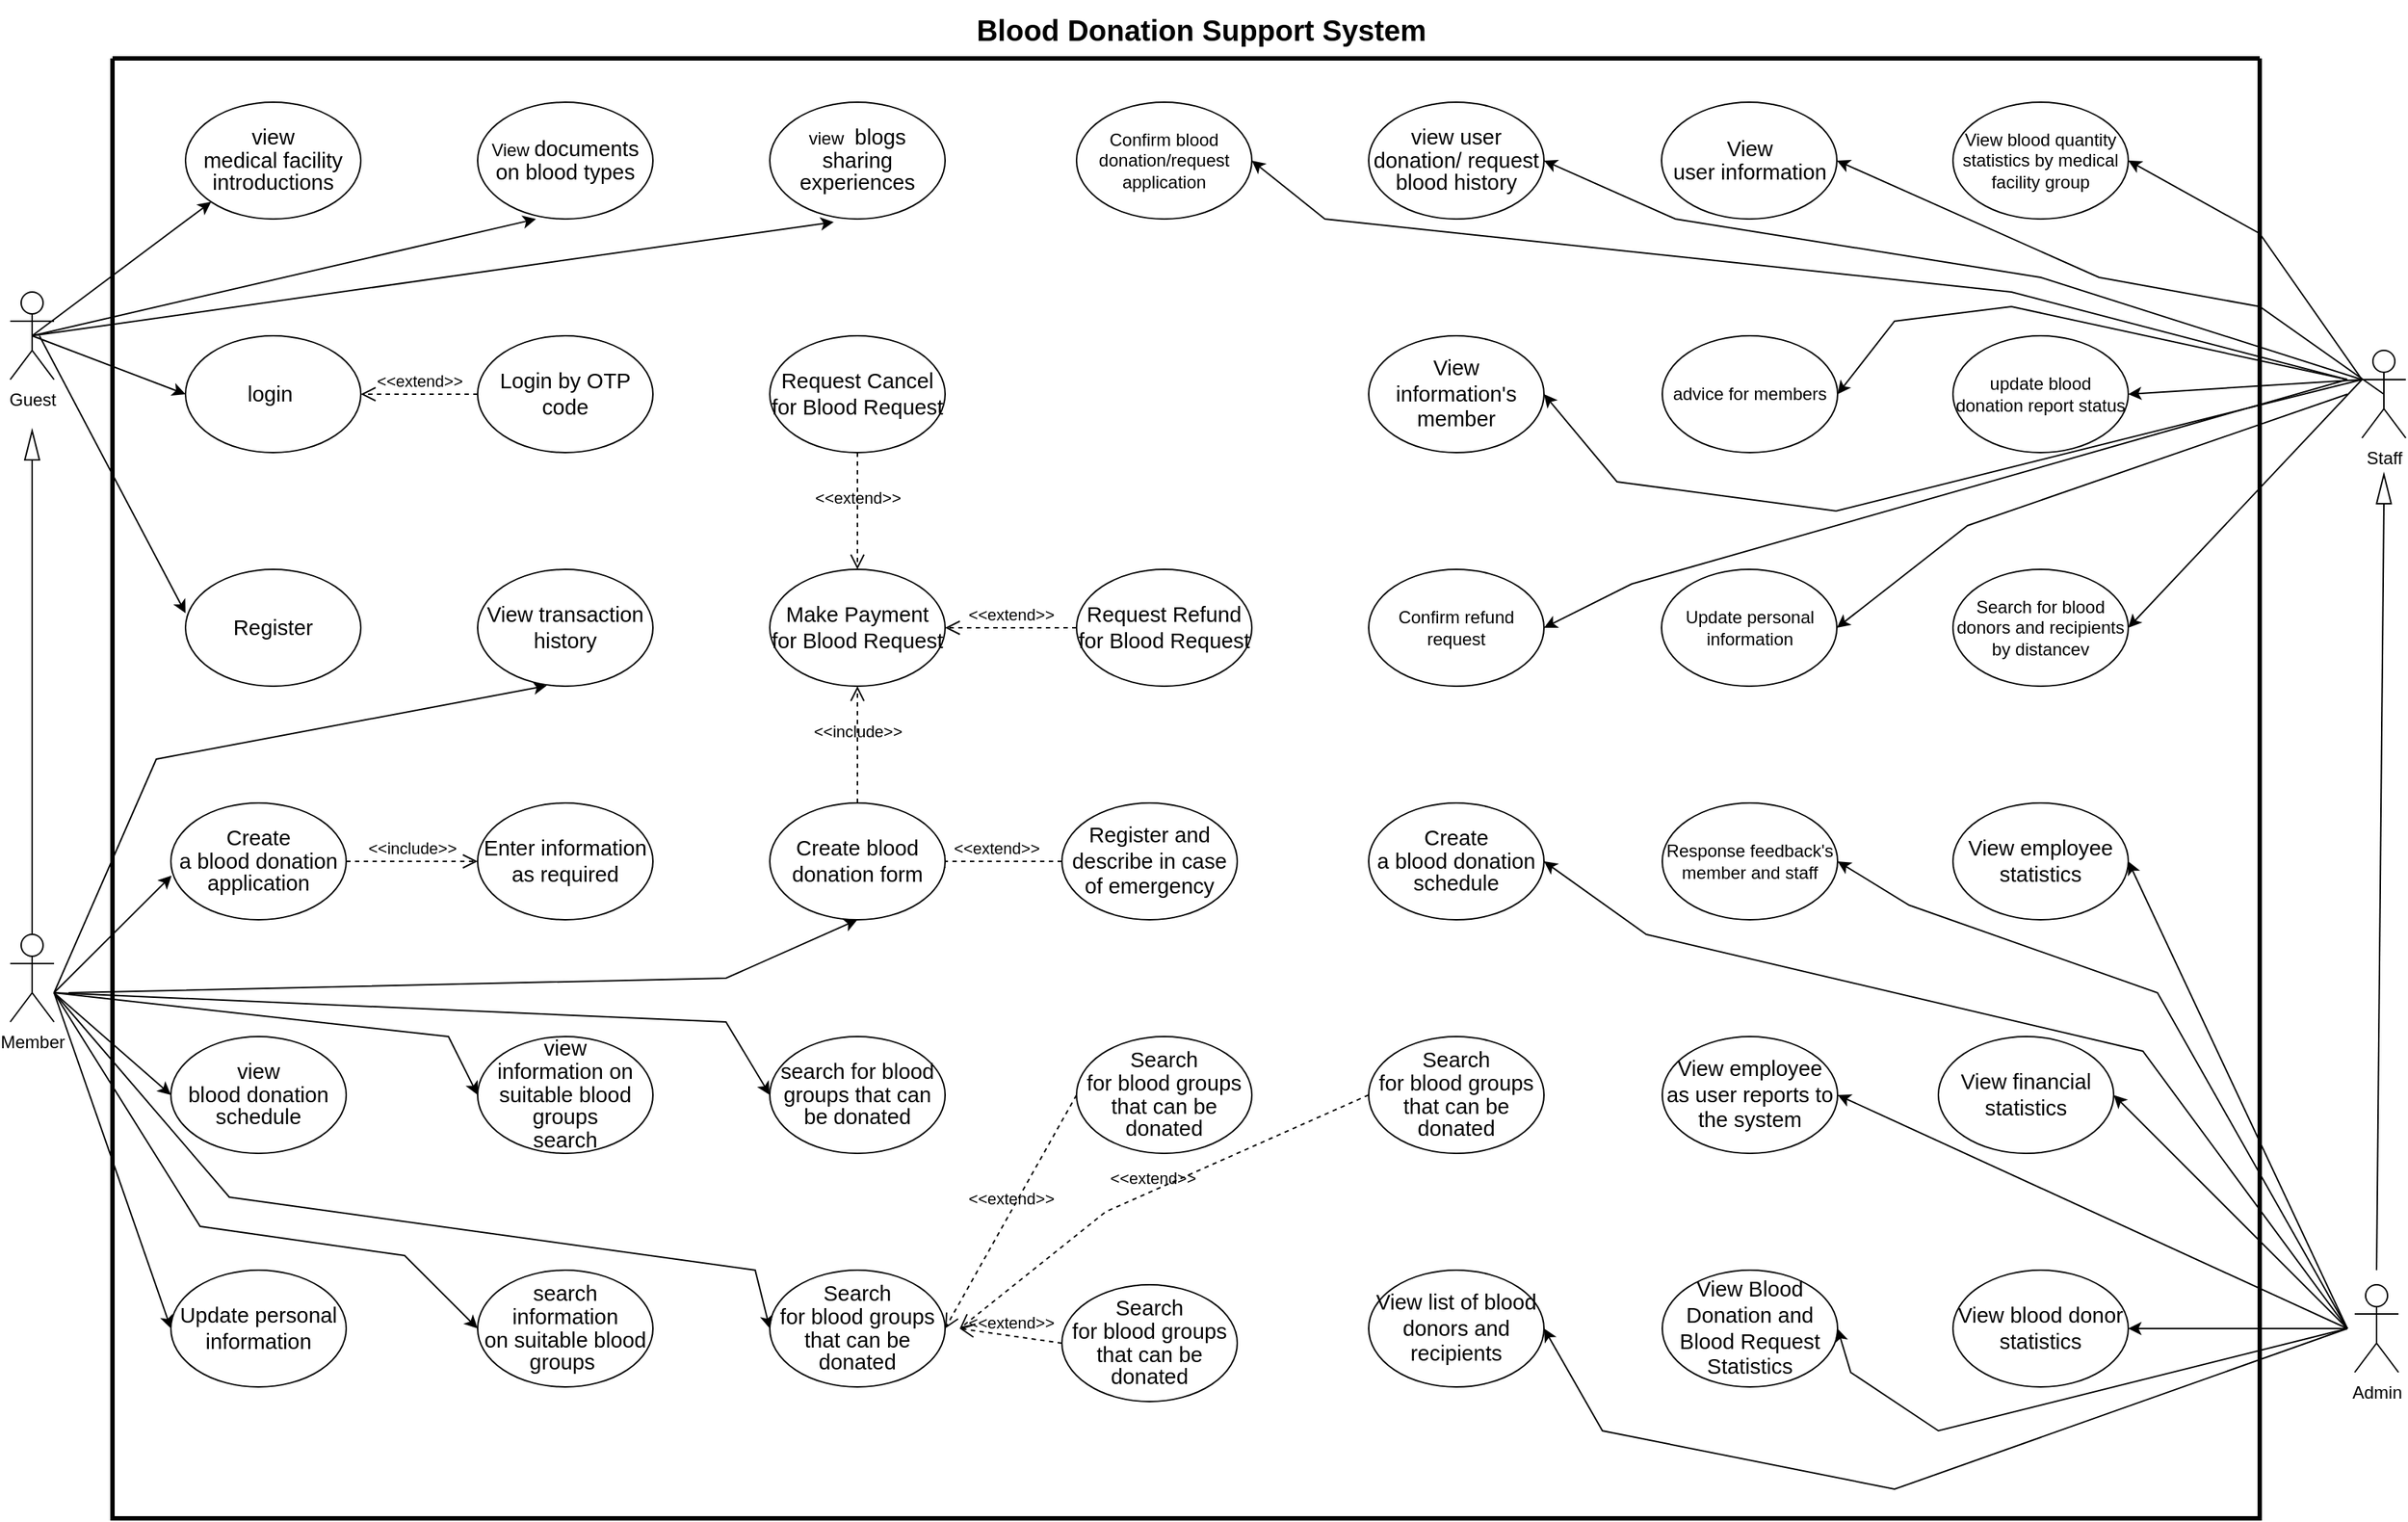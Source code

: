 <mxfile version="27.0.5">
  <diagram name="Trang-1" id="CBktw8LjjPqlXenU8z73">
    <mxGraphModel dx="1747" dy="2200" grid="1" gridSize="10" guides="1" tooltips="1" connect="1" arrows="1" fold="1" page="1" pageScale="1" pageWidth="827" pageHeight="1169" math="0" shadow="0">
      <root>
        <mxCell id="0" />
        <mxCell id="1" parent="0" />
        <mxCell id="j7tLyzOSQEP2s9YdGMt_-1" value="Guest" style="shape=umlActor;verticalLabelPosition=bottom;verticalAlign=top;html=1;outlineConnect=0;" parent="1" vertex="1">
          <mxGeometry x="110" y="90" width="30" height="60" as="geometry" />
        </mxCell>
        <mxCell id="j7tLyzOSQEP2s9YdGMt_-2" value="" style="swimlane;startSize=0;fontSize=20;strokeColor=default;strokeWidth=3;" parent="1" vertex="1">
          <mxGeometry x="180" y="-70" width="1470" height="1000" as="geometry" />
        </mxCell>
        <mxCell id="j7tLyzOSQEP2s9YdGMt_-3" value="&lt;span style=&quot;font-size:11.0pt;line-height:107%;&lt;br/&gt;font-family:&amp;quot;Calibri&amp;quot;,sans-serif;mso-ascii-theme-font:minor-latin;mso-fareast-font-family:&lt;br/&gt;Calibri;mso-fareast-theme-font:minor-latin;mso-hansi-theme-font:minor-latin;&lt;br/&gt;mso-bidi-font-family:&amp;quot;Times New Roman&amp;quot;;mso-bidi-theme-font:minor-bidi;&lt;br/&gt;mso-ansi-language:EN-US;mso-fareast-language:EN-US;mso-bidi-language:AR-SA&quot;&gt;view&lt;br/&gt;medical facility introductions&lt;/span&gt;" style="ellipse;whiteSpace=wrap;html=1;" parent="j7tLyzOSQEP2s9YdGMt_-2" vertex="1">
          <mxGeometry x="50" y="30" width="120" height="80" as="geometry" />
        </mxCell>
        <mxCell id="j7tLyzOSQEP2s9YdGMt_-4" value="View&amp;nbsp;&lt;span style=&quot;font-size:11.0pt;line-height:107%;&lt;br/&gt;font-family:&amp;quot;Calibri&amp;quot;,sans-serif;mso-ascii-theme-font:minor-latin;mso-fareast-font-family:&lt;br/&gt;Calibri;mso-fareast-theme-font:minor-latin;mso-hansi-theme-font:minor-latin;&lt;br/&gt;mso-bidi-font-family:&amp;quot;Times New Roman&amp;quot;;mso-bidi-theme-font:minor-bidi;&lt;br/&gt;mso-ansi-language:EN-US;mso-fareast-language:EN-US;mso-bidi-language:AR-SA&quot;&gt;documents&lt;br/&gt;on blood types&lt;/span&gt;" style="ellipse;whiteSpace=wrap;html=1;" parent="j7tLyzOSQEP2s9YdGMt_-2" vertex="1">
          <mxGeometry x="250" y="30" width="120" height="80" as="geometry" />
        </mxCell>
        <mxCell id="j7tLyzOSQEP2s9YdGMt_-5" value="view&amp;nbsp;&lt;span style=&quot;font-size:11.0pt;line-height:107%;&lt;br/&gt;font-family:&amp;quot;Calibri&amp;quot;,sans-serif;mso-ascii-theme-font:minor-latin;mso-fareast-font-family:&lt;br/&gt;Calibri;mso-fareast-theme-font:minor-latin;mso-hansi-theme-font:minor-latin;&lt;br/&gt;mso-bidi-font-family:&amp;quot;Times New Roman&amp;quot;;mso-bidi-theme-font:minor-bidi;&lt;br/&gt;mso-ansi-language:EN-US;mso-fareast-language:EN-US;mso-bidi-language:AR-SA&quot;&gt;&amp;nbsp;blogs sharing experiences&lt;/span&gt;" style="ellipse;whiteSpace=wrap;html=1;" parent="j7tLyzOSQEP2s9YdGMt_-2" vertex="1">
          <mxGeometry x="450" y="30" width="120" height="80" as="geometry" />
        </mxCell>
        <mxCell id="j7tLyzOSQEP2s9YdGMt_-7" value="&lt;span style=&quot;font-size:11.0pt;line-height:107%;&lt;br/&gt;font-family:&amp;quot;Calibri&amp;quot;,sans-serif;mso-ascii-theme-font:minor-latin;mso-fareast-font-family:&lt;br/&gt;Calibri;mso-fareast-theme-font:minor-latin;mso-hansi-theme-font:minor-latin;&lt;br/&gt;mso-bidi-font-family:&amp;quot;Times New Roman&amp;quot;;mso-bidi-theme-font:minor-bidi;&lt;br/&gt;mso-ansi-language:EN-US;mso-fareast-language:EN-US;mso-bidi-language:AR-SA&quot;&gt;login&amp;nbsp;&lt;/span&gt;" style="ellipse;whiteSpace=wrap;html=1;" parent="j7tLyzOSQEP2s9YdGMt_-2" vertex="1">
          <mxGeometry x="50" y="190" width="120" height="80" as="geometry" />
        </mxCell>
        <mxCell id="j7tLyzOSQEP2s9YdGMt_-9" value="&lt;span style=&quot;font-size:11.0pt;line-height:107%;&lt;br/&gt;font-family:&amp;quot;Calibri&amp;quot;,sans-serif;mso-ascii-theme-font:minor-latin;mso-fareast-font-family:&lt;br/&gt;Calibri;mso-fareast-theme-font:minor-latin;mso-hansi-theme-font:minor-latin;&lt;br/&gt;mso-bidi-font-family:&amp;quot;Times New Roman&amp;quot;;mso-bidi-theme-font:minor-bidi;&lt;br/&gt;mso-ansi-language:EN-US;mso-fareast-language:EN-US;mso-bidi-language:AR-SA&quot;&gt;Register&lt;/span&gt;" style="ellipse;whiteSpace=wrap;html=1;" parent="j7tLyzOSQEP2s9YdGMt_-2" vertex="1">
          <mxGeometry x="50" y="350" width="120" height="80" as="geometry" />
        </mxCell>
        <mxCell id="j7tLyzOSQEP2s9YdGMt_-12" value="&lt;span style=&quot;font-size: 14.667px;&quot;&gt;Login by OTP code&lt;/span&gt;" style="ellipse;whiteSpace=wrap;html=1;" parent="j7tLyzOSQEP2s9YdGMt_-2" vertex="1">
          <mxGeometry x="250" y="190" width="120" height="80" as="geometry" />
        </mxCell>
        <mxCell id="j7tLyzOSQEP2s9YdGMt_-16" value="&amp;lt;&amp;lt;extend&amp;gt;&amp;gt;" style="endArrow=open;startArrow=none;endFill=0;startFill=0;endSize=8;html=1;verticalAlign=bottom;dashed=1;labelBackgroundColor=none;rounded=0;entryX=1;entryY=0.5;entryDx=0;entryDy=0;exitX=0;exitY=0.5;exitDx=0;exitDy=0;" parent="j7tLyzOSQEP2s9YdGMt_-2" source="j7tLyzOSQEP2s9YdGMt_-12" target="j7tLyzOSQEP2s9YdGMt_-7" edge="1">
          <mxGeometry width="160" relative="1" as="geometry">
            <mxPoint x="170" y="240" as="sourcePoint" />
            <mxPoint x="290" y="240" as="targetPoint" />
          </mxGeometry>
        </mxCell>
        <mxCell id="j7tLyzOSQEP2s9YdGMt_-30" value="&lt;span style=&quot;font-size:11.0pt;line-height:107%;&lt;br/&gt;font-family:&amp;quot;Calibri&amp;quot;,sans-serif;mso-ascii-theme-font:minor-latin;mso-fareast-font-family:&lt;br/&gt;Calibri;mso-fareast-theme-font:minor-latin;mso-hansi-theme-font:minor-latin;&lt;br/&gt;mso-bidi-font-family:&amp;quot;Times New Roman&amp;quot;;mso-bidi-theme-font:minor-bidi;&lt;br/&gt;mso-ansi-language:EN-US;mso-fareast-language:EN-US;mso-bidi-language:AR-SA&quot;&gt;Create&lt;br/&gt;a blood donation application&lt;/span&gt;" style="ellipse;whiteSpace=wrap;html=1;" parent="j7tLyzOSQEP2s9YdGMt_-2" vertex="1">
          <mxGeometry x="40" y="510" width="120" height="80" as="geometry" />
        </mxCell>
        <mxCell id="j7tLyzOSQEP2s9YdGMt_-31" value="&lt;div&gt;&lt;span style=&quot;font-size:11.0pt;line-height:107%;&lt;br/&gt;font-family:&amp;quot;Calibri&amp;quot;,sans-serif;mso-ascii-theme-font:minor-latin;mso-fareast-font-family:&lt;br/&gt;Calibri;mso-fareast-theme-font:minor-latin;mso-hansi-theme-font:minor-latin;&lt;br/&gt;mso-bidi-font-family:&amp;quot;Times New Roman&amp;quot;;mso-bidi-theme-font:minor-bidi;&lt;br/&gt;mso-ansi-language:EN-US;mso-fareast-language:EN-US;mso-bidi-language:AR-SA&quot;&gt;search for blood groups that can be donated&lt;/span&gt;&lt;/div&gt;" style="ellipse;whiteSpace=wrap;html=1;" parent="j7tLyzOSQEP2s9YdGMt_-2" vertex="1">
          <mxGeometry x="450" y="670" width="120" height="80" as="geometry" />
        </mxCell>
        <mxCell id="j7tLyzOSQEP2s9YdGMt_-32" value="&lt;span style=&quot;font-size:11.0pt;line-height:107%;&lt;br/&gt;font-family:&amp;quot;Calibri&amp;quot;,sans-serif;mso-ascii-theme-font:minor-latin;mso-fareast-font-family:&lt;br/&gt;Calibri;mso-fareast-theme-font:minor-latin;mso-hansi-theme-font:minor-latin;&lt;br/&gt;mso-bidi-font-family:&amp;quot;Times New Roman&amp;quot;;mso-bidi-theme-font:minor-bidi;&lt;br/&gt;mso-ansi-language:EN-US;mso-fareast-language:EN-US;mso-bidi-language:AR-SA&quot;&gt;view&lt;br/&gt;blood donation schedule&lt;/span&gt;" style="ellipse;whiteSpace=wrap;html=1;" parent="j7tLyzOSQEP2s9YdGMt_-2" vertex="1">
          <mxGeometry x="40" y="670" width="120" height="80" as="geometry" />
        </mxCell>
        <mxCell id="j7tLyzOSQEP2s9YdGMt_-33" value="&lt;span style=&quot;font-size: 11pt; line-height: 15.693px;&quot;&gt;view&lt;br&gt;information on suitable blood groups&lt;/span&gt;&lt;div&gt;&lt;span style=&quot;font-size: 11pt; line-height: 15.693px;&quot;&gt;search&lt;/span&gt;&lt;/div&gt;" style="ellipse;whiteSpace=wrap;html=1;" parent="j7tLyzOSQEP2s9YdGMt_-2" vertex="1">
          <mxGeometry x="250" y="670" width="120" height="80" as="geometry" />
        </mxCell>
        <mxCell id="j7tLyzOSQEP2s9YdGMt_-40" value="&lt;span style=&quot;font-size: 14.667px;&quot;&gt;Update personal information&lt;/span&gt;" style="ellipse;whiteSpace=wrap;html=1;" parent="j7tLyzOSQEP2s9YdGMt_-2" vertex="1">
          <mxGeometry x="40" y="830" width="120" height="80" as="geometry" />
        </mxCell>
        <mxCell id="j7tLyzOSQEP2s9YdGMt_-41" value="&lt;span style=&quot;font-size:11.0pt;line-height:107%;&lt;br/&gt;font-family:&amp;quot;Calibri&amp;quot;,sans-serif;mso-ascii-theme-font:minor-latin;mso-fareast-font-family:&lt;br/&gt;Calibri;mso-fareast-theme-font:minor-latin;mso-hansi-theme-font:minor-latin;&lt;br/&gt;mso-bidi-font-family:&amp;quot;Times New Roman&amp;quot;;mso-bidi-theme-font:minor-bidi;&lt;br/&gt;mso-ansi-language:EN-US;mso-fareast-language:EN-US;mso-bidi-language:AR-SA&quot;&gt;search information&lt;br/&gt;on suitable blood groups&amp;nbsp;&lt;/span&gt;" style="ellipse;whiteSpace=wrap;html=1;" parent="j7tLyzOSQEP2s9YdGMt_-2" vertex="1">
          <mxGeometry x="250" y="830" width="120" height="80" as="geometry" />
        </mxCell>
        <mxCell id="j7tLyzOSQEP2s9YdGMt_-42" value="&lt;span style=&quot;font-size:11.0pt;line-height:107%;&lt;br/&gt;font-family:&amp;quot;Calibri&amp;quot;,sans-serif;mso-ascii-theme-font:minor-latin;mso-fareast-font-family:&lt;br/&gt;Calibri;mso-fareast-theme-font:minor-latin;mso-hansi-theme-font:minor-latin;&lt;br/&gt;mso-bidi-font-family:&amp;quot;Times New Roman&amp;quot;;mso-bidi-theme-font:minor-bidi;&lt;br/&gt;mso-ansi-language:EN-US;mso-fareast-language:EN-US;mso-bidi-language:AR-SA&quot;&gt;Search&lt;br/&gt;for blood groups that can be donated&lt;/span&gt;" style="ellipse;whiteSpace=wrap;html=1;" parent="j7tLyzOSQEP2s9YdGMt_-2" vertex="1">
          <mxGeometry x="450" y="830" width="120" height="80" as="geometry" />
        </mxCell>
        <mxCell id="j7tLyzOSQEP2s9YdGMt_-46" value="&lt;span style=&quot;font-size:11.0pt;line-height:107%;&lt;br/&gt;font-family:&amp;quot;Calibri&amp;quot;,sans-serif;mso-ascii-theme-font:minor-latin;mso-fareast-font-family:&lt;br/&gt;Calibri;mso-fareast-theme-font:minor-latin;mso-hansi-theme-font:minor-latin;&lt;br/&gt;mso-bidi-font-family:&amp;quot;Times New Roman&amp;quot;;mso-bidi-theme-font:minor-bidi;&lt;br/&gt;mso-ansi-language:EN-US;mso-fareast-language:EN-US;mso-bidi-language:AR-SA&quot;&gt;Search&lt;br/&gt;for blood groups that can be donated&lt;/span&gt;" style="ellipse;whiteSpace=wrap;html=1;" parent="j7tLyzOSQEP2s9YdGMt_-2" vertex="1">
          <mxGeometry x="650" y="840" width="120" height="80" as="geometry" />
        </mxCell>
        <mxCell id="j7tLyzOSQEP2s9YdGMt_-47" value="&lt;span style=&quot;font-size:11.0pt;line-height:107%;&lt;br/&gt;font-family:&amp;quot;Calibri&amp;quot;,sans-serif;mso-ascii-theme-font:minor-latin;mso-fareast-font-family:&lt;br/&gt;Calibri;mso-fareast-theme-font:minor-latin;mso-hansi-theme-font:minor-latin;&lt;br/&gt;mso-bidi-font-family:&amp;quot;Times New Roman&amp;quot;;mso-bidi-theme-font:minor-bidi;&lt;br/&gt;mso-ansi-language:EN-US;mso-fareast-language:EN-US;mso-bidi-language:AR-SA&quot;&gt;Search&lt;br/&gt;for blood groups that can be donated&lt;/span&gt;" style="ellipse;whiteSpace=wrap;html=1;" parent="j7tLyzOSQEP2s9YdGMt_-2" vertex="1">
          <mxGeometry x="660" y="670" width="120" height="80" as="geometry" />
        </mxCell>
        <mxCell id="j7tLyzOSQEP2s9YdGMt_-48" value="&lt;span style=&quot;font-size:11.0pt;line-height:107%;&lt;br/&gt;font-family:&amp;quot;Calibri&amp;quot;,sans-serif;mso-ascii-theme-font:minor-latin;mso-fareast-font-family:&lt;br/&gt;Calibri;mso-fareast-theme-font:minor-latin;mso-hansi-theme-font:minor-latin;&lt;br/&gt;mso-bidi-font-family:&amp;quot;Times New Roman&amp;quot;;mso-bidi-theme-font:minor-bidi;&lt;br/&gt;mso-ansi-language:EN-US;mso-fareast-language:EN-US;mso-bidi-language:AR-SA&quot;&gt;Search&lt;br/&gt;for blood groups that can be donated&lt;/span&gt;" style="ellipse;whiteSpace=wrap;html=1;" parent="j7tLyzOSQEP2s9YdGMt_-2" vertex="1">
          <mxGeometry x="860" y="670" width="120" height="80" as="geometry" />
        </mxCell>
        <mxCell id="j7tLyzOSQEP2s9YdGMt_-50" value="&amp;lt;&amp;lt;extend&amp;gt;&amp;gt;" style="endArrow=open;startArrow=none;endFill=0;startFill=0;endSize=8;html=1;verticalAlign=bottom;dashed=1;labelBackgroundColor=none;rounded=0;entryX=1;entryY=0.5;entryDx=0;entryDy=0;exitX=0;exitY=0.5;exitDx=0;exitDy=0;" parent="j7tLyzOSQEP2s9YdGMt_-2" source="j7tLyzOSQEP2s9YdGMt_-47" target="j7tLyzOSQEP2s9YdGMt_-42" edge="1">
          <mxGeometry width="160" relative="1" as="geometry">
            <mxPoint x="770" y="410" as="sourcePoint" />
            <mxPoint x="672" y="278" as="targetPoint" />
          </mxGeometry>
        </mxCell>
        <mxCell id="j7tLyzOSQEP2s9YdGMt_-54" value="&lt;font style=&quot;font-size: 14.667px;&quot;&gt;Enter information as required&lt;/font&gt;" style="ellipse;whiteSpace=wrap;html=1;" parent="j7tLyzOSQEP2s9YdGMt_-2" vertex="1">
          <mxGeometry x="250" y="510" width="120" height="80" as="geometry" />
        </mxCell>
        <mxCell id="j7tLyzOSQEP2s9YdGMt_-56" value="&amp;lt;&amp;lt;include&amp;gt;&amp;gt;" style="endArrow=open;startArrow=none;endFill=0;startFill=0;endSize=8;html=1;verticalAlign=bottom;dashed=1;labelBackgroundColor=none;rounded=0;entryX=0;entryY=0.5;entryDx=0;entryDy=0;exitX=1;exitY=0.5;exitDx=0;exitDy=0;" parent="j7tLyzOSQEP2s9YdGMt_-2" source="j7tLyzOSQEP2s9YdGMt_-30" target="j7tLyzOSQEP2s9YdGMt_-54" edge="1">
          <mxGeometry width="160" relative="1" as="geometry">
            <mxPoint x="550" y="360" as="sourcePoint" />
            <mxPoint x="452" y="228" as="targetPoint" />
          </mxGeometry>
        </mxCell>
        <mxCell id="j7tLyzOSQEP2s9YdGMt_-57" value="&lt;font style=&quot;font-size: 14.667px;&quot;&gt;Register and describe in case of emergency&lt;/font&gt;" style="ellipse;whiteSpace=wrap;html=1;" parent="j7tLyzOSQEP2s9YdGMt_-2" vertex="1">
          <mxGeometry x="650" y="510" width="120" height="80" as="geometry" />
        </mxCell>
        <mxCell id="j7tLyzOSQEP2s9YdGMt_-59" value="&amp;lt;&amp;lt;extend&amp;gt;&amp;gt;" style="endArrow=open;startArrow=none;endFill=0;startFill=0;endSize=8;html=1;verticalAlign=bottom;dashed=1;labelBackgroundColor=none;rounded=0;entryX=1;entryY=0.5;entryDx=0;entryDy=0;exitX=0;exitY=0.5;exitDx=0;exitDy=0;" parent="j7tLyzOSQEP2s9YdGMt_-2" source="j7tLyzOSQEP2s9YdGMt_-57" edge="1">
          <mxGeometry width="160" relative="1" as="geometry">
            <mxPoint x="760" y="310" as="sourcePoint" />
            <mxPoint x="560" y="550" as="targetPoint" />
          </mxGeometry>
        </mxCell>
        <mxCell id="TcsEyUq_swscGmDeJt4e-3" value="&lt;font style=&quot;font-size: 14.667px;&quot;&gt;Create blood donation form&lt;/font&gt;" style="ellipse;whiteSpace=wrap;html=1;" vertex="1" parent="j7tLyzOSQEP2s9YdGMt_-2">
          <mxGeometry x="450" y="510" width="120" height="80" as="geometry" />
        </mxCell>
        <mxCell id="TcsEyUq_swscGmDeJt4e-6" value="Search for blood donors and recipients by distancev" style="ellipse;whiteSpace=wrap;html=1;" vertex="1" parent="j7tLyzOSQEP2s9YdGMt_-2">
          <mxGeometry x="1260" y="350" width="120" height="80" as="geometry" />
        </mxCell>
        <mxCell id="TcsEyUq_swscGmDeJt4e-7" value="Update personal information" style="ellipse;whiteSpace=wrap;html=1;" vertex="1" parent="j7tLyzOSQEP2s9YdGMt_-2">
          <mxGeometry x="1060.5" y="350" width="120" height="80" as="geometry" />
        </mxCell>
        <mxCell id="TcsEyUq_swscGmDeJt4e-8" value="View blood quantity statistics by medical facility group" style="ellipse;whiteSpace=wrap;html=1;" vertex="1" parent="j7tLyzOSQEP2s9YdGMt_-2">
          <mxGeometry x="1260" y="30" width="120" height="80" as="geometry" />
        </mxCell>
        <mxCell id="TcsEyUq_swscGmDeJt4e-9" value="Confirm blood donation/request application" style="ellipse;whiteSpace=wrap;html=1;" vertex="1" parent="j7tLyzOSQEP2s9YdGMt_-2">
          <mxGeometry x="660" y="30" width="120" height="80" as="geometry" />
        </mxCell>
        <mxCell id="TcsEyUq_swscGmDeJt4e-10" value="update blood donation report status" style="ellipse;whiteSpace=wrap;html=1;" vertex="1" parent="j7tLyzOSQEP2s9YdGMt_-2">
          <mxGeometry x="1260" y="190" width="120" height="80" as="geometry" />
        </mxCell>
        <mxCell id="TcsEyUq_swscGmDeJt4e-11" value="&lt;span style=&quot;font-size:11.0pt;line-height:107%;&lt;br/&gt;font-family:&amp;quot;Calibri&amp;quot;,sans-serif;mso-ascii-theme-font:minor-latin;mso-fareast-font-family:&lt;br/&gt;Calibri;mso-fareast-theme-font:minor-latin;mso-hansi-theme-font:minor-latin;&lt;br/&gt;mso-bidi-font-family:&amp;quot;Times New Roman&amp;quot;;mso-bidi-theme-font:minor-bidi;&lt;br/&gt;mso-ansi-language:EN-US;mso-fareast-language:EN-US;mso-bidi-language:AR-SA&quot;&gt;View&lt;br/&gt;user information&lt;/span&gt;" style="ellipse;whiteSpace=wrap;html=1;" vertex="1" parent="j7tLyzOSQEP2s9YdGMt_-2">
          <mxGeometry x="1060.5" y="30" width="120" height="80" as="geometry" />
        </mxCell>
        <mxCell id="TcsEyUq_swscGmDeJt4e-12" value="&lt;span style=&quot;font-size:11.0pt;line-height:107%;&lt;br/&gt;font-family:&amp;quot;Calibri&amp;quot;,sans-serif;mso-ascii-theme-font:minor-latin;mso-fareast-font-family:&lt;br/&gt;Calibri;mso-fareast-theme-font:minor-latin;mso-hansi-theme-font:minor-latin;&lt;br/&gt;mso-bidi-font-family:&amp;quot;Times New Roman&amp;quot;;mso-bidi-theme-font:minor-bidi;&lt;br/&gt;mso-ansi-language:EN-US;mso-fareast-language:EN-US;mso-bidi-language:AR-SA&quot;&gt;view user&lt;br&gt;donation/ request blood history&lt;/span&gt;" style="ellipse;whiteSpace=wrap;html=1;" vertex="1" parent="j7tLyzOSQEP2s9YdGMt_-2">
          <mxGeometry x="860" y="30" width="120" height="80" as="geometry" />
        </mxCell>
        <mxCell id="TcsEyUq_swscGmDeJt4e-20" value="&lt;font style=&quot;font-size: 14.667px;&quot;&gt;Make Payment for Blood Request&lt;/font&gt;" style="ellipse;whiteSpace=wrap;html=1;" vertex="1" parent="j7tLyzOSQEP2s9YdGMt_-2">
          <mxGeometry x="450" y="350" width="120" height="80" as="geometry" />
        </mxCell>
        <mxCell id="TcsEyUq_swscGmDeJt4e-22" value="&amp;lt;&amp;lt;include&amp;gt;&amp;gt;" style="endArrow=open;startArrow=none;endFill=0;startFill=0;endSize=8;html=1;verticalAlign=bottom;dashed=1;labelBackgroundColor=none;rounded=0;entryX=0.5;entryY=1;entryDx=0;entryDy=0;exitX=0.5;exitY=0;exitDx=0;exitDy=0;" edge="1" parent="j7tLyzOSQEP2s9YdGMt_-2" source="TcsEyUq_swscGmDeJt4e-3" target="TcsEyUq_swscGmDeJt4e-20">
          <mxGeometry width="160" relative="1" as="geometry">
            <mxPoint x="570" y="460" as="sourcePoint" />
            <mxPoint x="660" y="460" as="targetPoint" />
          </mxGeometry>
        </mxCell>
        <mxCell id="TcsEyUq_swscGmDeJt4e-23" value="&lt;font style=&quot;font-size: 14.667px;&quot;&gt;View transaction history&lt;/font&gt;" style="ellipse;whiteSpace=wrap;html=1;" vertex="1" parent="j7tLyzOSQEP2s9YdGMt_-2">
          <mxGeometry x="250" y="350" width="120" height="80" as="geometry" />
        </mxCell>
        <mxCell id="TcsEyUq_swscGmDeJt4e-25" value="&lt;font style=&quot;font-size: 14.667px;&quot;&gt;Request Refund for Blood Request&lt;/font&gt;" style="ellipse;whiteSpace=wrap;html=1;" vertex="1" parent="j7tLyzOSQEP2s9YdGMt_-2">
          <mxGeometry x="660" y="350" width="120" height="80" as="geometry" />
        </mxCell>
        <mxCell id="TcsEyUq_swscGmDeJt4e-26" value="&amp;lt;&amp;lt;extend&amp;gt;&amp;gt;" style="endArrow=open;startArrow=none;endFill=0;startFill=0;endSize=8;html=1;verticalAlign=bottom;dashed=1;labelBackgroundColor=none;rounded=0;entryX=1;entryY=0.5;entryDx=0;entryDy=0;exitX=0;exitY=0.5;exitDx=0;exitDy=0;" edge="1" source="TcsEyUq_swscGmDeJt4e-25" parent="j7tLyzOSQEP2s9YdGMt_-2">
          <mxGeometry width="160" relative="1" as="geometry">
            <mxPoint x="770" y="150" as="sourcePoint" />
            <mxPoint x="570" y="390" as="targetPoint" />
          </mxGeometry>
        </mxCell>
        <mxCell id="TcsEyUq_swscGmDeJt4e-27" value="&lt;font style=&quot;font-size: 14.667px;&quot;&gt;Request Cancel for Blood Request&lt;/font&gt;" style="ellipse;whiteSpace=wrap;html=1;" vertex="1" parent="j7tLyzOSQEP2s9YdGMt_-2">
          <mxGeometry x="450" y="190" width="120" height="80" as="geometry" />
        </mxCell>
        <mxCell id="TcsEyUq_swscGmDeJt4e-28" value="&amp;lt;&amp;lt;extend&amp;gt;&amp;gt;" style="endArrow=open;startArrow=none;endFill=0;startFill=0;endSize=8;html=1;verticalAlign=bottom;dashed=1;labelBackgroundColor=none;rounded=0;entryX=0.5;entryY=0;entryDx=0;entryDy=0;exitX=0.5;exitY=1;exitDx=0;exitDy=0;" edge="1" source="TcsEyUq_swscGmDeJt4e-27" parent="j7tLyzOSQEP2s9YdGMt_-2" target="TcsEyUq_swscGmDeJt4e-20">
          <mxGeometry width="160" relative="1" as="geometry">
            <mxPoint x="560" y="-10" as="sourcePoint" />
            <mxPoint x="360" y="230" as="targetPoint" />
          </mxGeometry>
        </mxCell>
        <mxCell id="TcsEyUq_swscGmDeJt4e-32" value="&lt;span style=&quot;font-size: 14.667px;&quot;&gt;View financial statistics&lt;/span&gt;" style="ellipse;whiteSpace=wrap;html=1;" vertex="1" parent="j7tLyzOSQEP2s9YdGMt_-2">
          <mxGeometry x="1250" y="670" width="120" height="80" as="geometry" />
        </mxCell>
        <mxCell id="TcsEyUq_swscGmDeJt4e-33" value="&lt;span style=&quot;font-size: 14.667px;&quot;&gt;View employee as user reports to the system&lt;/span&gt;" style="ellipse;whiteSpace=wrap;html=1;" vertex="1" parent="j7tLyzOSQEP2s9YdGMt_-2">
          <mxGeometry x="1061" y="670" width="120" height="80" as="geometry" />
        </mxCell>
        <mxCell id="TcsEyUq_swscGmDeJt4e-34" value="&lt;span style=&quot;font-size: 14.667px;&quot;&gt;View blood donor statistics&lt;/span&gt;" style="ellipse;whiteSpace=wrap;html=1;" vertex="1" parent="j7tLyzOSQEP2s9YdGMt_-2">
          <mxGeometry x="1260" y="830" width="120" height="80" as="geometry" />
        </mxCell>
        <mxCell id="TcsEyUq_swscGmDeJt4e-35" value="&lt;span style=&quot;font-size: 14.667px;&quot;&gt;View Blood Donation and Blood Request Statistics&lt;/span&gt;" style="ellipse;whiteSpace=wrap;html=1;" vertex="1" parent="j7tLyzOSQEP2s9YdGMt_-2">
          <mxGeometry x="1061" y="830" width="120" height="80" as="geometry" />
        </mxCell>
        <mxCell id="TcsEyUq_swscGmDeJt4e-36" value="&lt;span style=&quot;font-size: 14.667px;&quot;&gt;View list of blood donors and recipients&lt;/span&gt;" style="ellipse;whiteSpace=wrap;html=1;" vertex="1" parent="j7tLyzOSQEP2s9YdGMt_-2">
          <mxGeometry x="860" y="830" width="120" height="80" as="geometry" />
        </mxCell>
        <mxCell id="TcsEyUq_swscGmDeJt4e-37" value="&lt;span style=&quot;font-size: 14.667px;&quot;&gt;View employee statistics&lt;/span&gt;" style="ellipse;whiteSpace=wrap;html=1;" vertex="1" parent="j7tLyzOSQEP2s9YdGMt_-2">
          <mxGeometry x="1260" y="510" width="120" height="80" as="geometry" />
        </mxCell>
        <mxCell id="TcsEyUq_swscGmDeJt4e-38" value="Response feedback&#39;s member and staff" style="ellipse;whiteSpace=wrap;html=1;" vertex="1" parent="j7tLyzOSQEP2s9YdGMt_-2">
          <mxGeometry x="1061" y="510" width="120" height="80" as="geometry" />
        </mxCell>
        <mxCell id="TcsEyUq_swscGmDeJt4e-39" value="&lt;span style=&quot;font-size:11.0pt;line-height:107%;&lt;br/&gt;font-family:&amp;quot;Calibri&amp;quot;,sans-serif;mso-ascii-theme-font:minor-latin;mso-fareast-font-family:&lt;br/&gt;Calibri;mso-fareast-theme-font:minor-latin;mso-hansi-theme-font:minor-latin;&lt;br/&gt;mso-bidi-font-family:&amp;quot;Times New Roman&amp;quot;;mso-bidi-theme-font:minor-bidi;&lt;br/&gt;mso-ansi-language:EN-US;mso-fareast-language:EN-US;mso-bidi-language:AR-SA&quot;&gt;Create&lt;br/&gt;a blood donation schedule&lt;/span&gt;" style="ellipse;whiteSpace=wrap;html=1;" vertex="1" parent="j7tLyzOSQEP2s9YdGMt_-2">
          <mxGeometry x="860" y="510" width="120" height="80" as="geometry" />
        </mxCell>
        <mxCell id="TcsEyUq_swscGmDeJt4e-50" value="Confirm refund request" style="ellipse;whiteSpace=wrap;html=1;" vertex="1" parent="j7tLyzOSQEP2s9YdGMt_-2">
          <mxGeometry x="860" y="350" width="120" height="80" as="geometry" />
        </mxCell>
        <mxCell id="TcsEyUq_swscGmDeJt4e-52" value="advice for members" style="ellipse;whiteSpace=wrap;html=1;" vertex="1" parent="j7tLyzOSQEP2s9YdGMt_-2">
          <mxGeometry x="1061" y="190" width="120" height="80" as="geometry" />
        </mxCell>
        <mxCell id="TcsEyUq_swscGmDeJt4e-59" value="&lt;font style=&quot;font-size: 14.667px;&quot;&gt;View information&#39;s member&lt;/font&gt;" style="ellipse;whiteSpace=wrap;html=1;" vertex="1" parent="j7tLyzOSQEP2s9YdGMt_-2">
          <mxGeometry x="860" y="190" width="120" height="80" as="geometry" />
        </mxCell>
        <mxCell id="j7tLyzOSQEP2s9YdGMt_-8" value="" style="endArrow=classic;html=1;rounded=0;exitX=0.5;exitY=0.5;exitDx=0;exitDy=0;exitPerimeter=0;entryX=0;entryY=1;entryDx=0;entryDy=0;" parent="1" source="j7tLyzOSQEP2s9YdGMt_-1" target="j7tLyzOSQEP2s9YdGMt_-3" edge="1">
          <mxGeometry width="50" height="50" relative="1" as="geometry">
            <mxPoint x="380" y="370" as="sourcePoint" />
            <mxPoint x="180" y="310" as="targetPoint" />
          </mxGeometry>
        </mxCell>
        <mxCell id="j7tLyzOSQEP2s9YdGMt_-10" value="" style="endArrow=classic;html=1;rounded=0;exitX=0.5;exitY=0.5;exitDx=0;exitDy=0;exitPerimeter=0;entryX=0.333;entryY=1;entryDx=0;entryDy=0;entryPerimeter=0;" parent="1" source="j7tLyzOSQEP2s9YdGMt_-1" target="j7tLyzOSQEP2s9YdGMt_-4" edge="1">
          <mxGeometry width="50" height="50" relative="1" as="geometry">
            <mxPoint x="380" y="370" as="sourcePoint" />
            <mxPoint x="430" y="320" as="targetPoint" />
          </mxGeometry>
        </mxCell>
        <mxCell id="j7tLyzOSQEP2s9YdGMt_-11" value="" style="endArrow=classic;html=1;rounded=0;exitX=0.5;exitY=0.5;exitDx=0;exitDy=0;exitPerimeter=0;entryX=0.365;entryY=1.026;entryDx=0;entryDy=0;entryPerimeter=0;" parent="1" source="j7tLyzOSQEP2s9YdGMt_-1" target="j7tLyzOSQEP2s9YdGMt_-5" edge="1">
          <mxGeometry width="50" height="50" relative="1" as="geometry">
            <mxPoint x="380" y="370" as="sourcePoint" />
            <mxPoint x="430" y="320" as="targetPoint" />
          </mxGeometry>
        </mxCell>
        <mxCell id="j7tLyzOSQEP2s9YdGMt_-17" value="" style="endArrow=classic;html=1;rounded=0;entryX=0;entryY=0.5;entryDx=0;entryDy=0;exitX=0.5;exitY=0.5;exitDx=0;exitDy=0;exitPerimeter=0;" parent="1" source="j7tLyzOSQEP2s9YdGMt_-1" target="j7tLyzOSQEP2s9YdGMt_-7" edge="1">
          <mxGeometry width="50" height="50" relative="1" as="geometry">
            <mxPoint x="120" y="310" as="sourcePoint" />
            <mxPoint x="274" y="268" as="targetPoint" />
          </mxGeometry>
        </mxCell>
        <mxCell id="j7tLyzOSQEP2s9YdGMt_-18" value="" style="endArrow=classic;html=1;rounded=0;entryX=0;entryY=0.375;entryDx=0;entryDy=0;entryPerimeter=0;" parent="1" target="j7tLyzOSQEP2s9YdGMt_-9" edge="1">
          <mxGeometry width="50" height="50" relative="1" as="geometry">
            <mxPoint x="130" y="120" as="sourcePoint" />
            <mxPoint x="274" y="298" as="targetPoint" />
          </mxGeometry>
        </mxCell>
        <mxCell id="j7tLyzOSQEP2s9YdGMt_-24" value="Member" style="shape=umlActor;verticalLabelPosition=bottom;verticalAlign=top;html=1;outlineConnect=0;" parent="1" vertex="1">
          <mxGeometry x="110" y="530" width="30" height="60" as="geometry" />
        </mxCell>
        <mxCell id="j7tLyzOSQEP2s9YdGMt_-29" value="" style="triangle;whiteSpace=wrap;html=1;rotation=-90;" parent="1" vertex="1">
          <mxGeometry x="115" y="190" width="20" height="10" as="geometry" />
        </mxCell>
        <mxCell id="j7tLyzOSQEP2s9YdGMt_-34" value="" style="endArrow=classic;html=1;rounded=0;entryX=0;entryY=0.5;entryDx=0;entryDy=0;" parent="1" target="j7tLyzOSQEP2s9YdGMt_-32" edge="1">
          <mxGeometry width="50" height="50" relative="1" as="geometry">
            <mxPoint x="140" y="570" as="sourcePoint" />
            <mxPoint x="550" y="500" as="targetPoint" />
          </mxGeometry>
        </mxCell>
        <mxCell id="j7tLyzOSQEP2s9YdGMt_-35" value="" style="endArrow=classic;html=1;rounded=0;entryX=0;entryY=0.5;entryDx=0;entryDy=0;" parent="1" target="j7tLyzOSQEP2s9YdGMt_-33" edge="1">
          <mxGeometry width="50" height="50" relative="1" as="geometry">
            <mxPoint x="140" y="570" as="sourcePoint" />
            <mxPoint x="550" y="500" as="targetPoint" />
            <Array as="points">
              <mxPoint x="410" y="600" />
            </Array>
          </mxGeometry>
        </mxCell>
        <mxCell id="j7tLyzOSQEP2s9YdGMt_-36" value="" style="endArrow=classic;html=1;rounded=0;entryX=0;entryY=0.5;entryDx=0;entryDy=0;" parent="1" target="j7tLyzOSQEP2s9YdGMt_-31" edge="1">
          <mxGeometry width="50" height="50" relative="1" as="geometry">
            <mxPoint x="140" y="570" as="sourcePoint" />
            <mxPoint x="550" y="500" as="targetPoint" />
            <Array as="points">
              <mxPoint x="600" y="590" />
            </Array>
          </mxGeometry>
        </mxCell>
        <mxCell id="j7tLyzOSQEP2s9YdGMt_-37" value="" style="endArrow=classic;html=1;rounded=0;entryX=0.004;entryY=0.622;entryDx=0;entryDy=0;entryPerimeter=0;" parent="1" target="j7tLyzOSQEP2s9YdGMt_-30" edge="1">
          <mxGeometry width="50" height="50" relative="1" as="geometry">
            <mxPoint x="140" y="570" as="sourcePoint" />
            <mxPoint x="550" y="500" as="targetPoint" />
          </mxGeometry>
        </mxCell>
        <mxCell id="j7tLyzOSQEP2s9YdGMt_-43" value="" style="endArrow=classic;html=1;rounded=0;entryX=0;entryY=0.5;entryDx=0;entryDy=0;" parent="1" target="j7tLyzOSQEP2s9YdGMt_-40" edge="1">
          <mxGeometry width="50" height="50" relative="1" as="geometry">
            <mxPoint x="140" y="570" as="sourcePoint" />
            <mxPoint x="550" y="630" as="targetPoint" />
          </mxGeometry>
        </mxCell>
        <mxCell id="j7tLyzOSQEP2s9YdGMt_-44" value="" style="endArrow=classic;html=1;rounded=0;entryX=0;entryY=0.5;entryDx=0;entryDy=0;" parent="1" target="j7tLyzOSQEP2s9YdGMt_-41" edge="1">
          <mxGeometry width="50" height="50" relative="1" as="geometry">
            <mxPoint x="140" y="570" as="sourcePoint" />
            <mxPoint x="550" y="630" as="targetPoint" />
            <Array as="points">
              <mxPoint x="240" y="730" />
              <mxPoint x="380" y="750" />
            </Array>
          </mxGeometry>
        </mxCell>
        <mxCell id="j7tLyzOSQEP2s9YdGMt_-45" value="" style="endArrow=classic;html=1;rounded=0;entryX=0;entryY=0.5;entryDx=0;entryDy=0;" parent="1" target="j7tLyzOSQEP2s9YdGMt_-42" edge="1">
          <mxGeometry width="50" height="50" relative="1" as="geometry">
            <mxPoint x="140" y="570" as="sourcePoint" />
            <mxPoint x="550" y="630" as="targetPoint" />
            <Array as="points">
              <mxPoint x="260" y="710" />
              <mxPoint x="620" y="760" />
            </Array>
          </mxGeometry>
        </mxCell>
        <mxCell id="j7tLyzOSQEP2s9YdGMt_-51" value="&amp;lt;&amp;lt;extend&amp;gt;&amp;gt;" style="endArrow=open;startArrow=none;endFill=0;startFill=0;endSize=8;html=1;verticalAlign=bottom;dashed=1;labelBackgroundColor=none;rounded=0;exitX=0;exitY=0.5;exitDx=0;exitDy=0;" parent="1" source="j7tLyzOSQEP2s9YdGMt_-48" edge="1">
          <mxGeometry width="160" relative="1" as="geometry">
            <mxPoint x="1030" y="730" as="sourcePoint" />
            <mxPoint x="760" y="800" as="targetPoint" />
            <Array as="points">
              <mxPoint x="860" y="720" />
            </Array>
          </mxGeometry>
        </mxCell>
        <mxCell id="j7tLyzOSQEP2s9YdGMt_-52" value="&amp;lt;&amp;lt;extend&amp;gt;&amp;gt;" style="endArrow=open;startArrow=none;endFill=0;startFill=0;endSize=8;html=1;verticalAlign=bottom;dashed=1;labelBackgroundColor=none;rounded=0;exitX=0;exitY=0.5;exitDx=0;exitDy=0;" parent="1" source="j7tLyzOSQEP2s9YdGMt_-46" edge="1">
          <mxGeometry width="160" relative="1" as="geometry">
            <mxPoint x="1030" y="740" as="sourcePoint" />
            <mxPoint x="760" y="800" as="targetPoint" />
          </mxGeometry>
        </mxCell>
        <mxCell id="TcsEyUq_swscGmDeJt4e-1" value="A&lt;span style=&quot;background-color: transparent; color: light-dark(rgb(0, 0, 0), rgb(255, 255, 255));&quot;&gt;dmin&lt;/span&gt;" style="shape=umlActor;verticalLabelPosition=bottom;verticalAlign=top;html=1;outlineConnect=0;" vertex="1" parent="1">
          <mxGeometry x="1715" y="770" width="30" height="60" as="geometry" />
        </mxCell>
        <mxCell id="TcsEyUq_swscGmDeJt4e-2" value="Staff" style="shape=umlActor;verticalLabelPosition=bottom;verticalAlign=top;html=1;outlineConnect=0;" vertex="1" parent="1">
          <mxGeometry x="1720" y="130" width="30" height="60" as="geometry" />
        </mxCell>
        <mxCell id="TcsEyUq_swscGmDeJt4e-4" value="" style="endArrow=classic;html=1;rounded=0;entryX=0.5;entryY=1;entryDx=0;entryDy=0;" edge="1" parent="1" target="TcsEyUq_swscGmDeJt4e-3">
          <mxGeometry width="50" height="50" relative="1" as="geometry">
            <mxPoint x="150" y="570" as="sourcePoint" />
            <mxPoint x="420" y="440" as="targetPoint" />
            <Array as="points">
              <mxPoint x="600" y="560" />
            </Array>
          </mxGeometry>
        </mxCell>
        <mxCell id="TcsEyUq_swscGmDeJt4e-14" value="" style="endArrow=classic;html=1;rounded=0;entryX=1;entryY=0.5;entryDx=0;entryDy=0;" edge="1" parent="1" target="TcsEyUq_swscGmDeJt4e-8">
          <mxGeometry width="50" height="50" relative="1" as="geometry">
            <mxPoint x="1720" y="150" as="sourcePoint" />
            <mxPoint x="1010" y="220" as="targetPoint" />
            <Array as="points">
              <mxPoint x="1650" y="50" />
            </Array>
          </mxGeometry>
        </mxCell>
        <mxCell id="TcsEyUq_swscGmDeJt4e-15" value="" style="endArrow=classic;html=1;rounded=0;entryX=1;entryY=0.5;entryDx=0;entryDy=0;exitX=0.5;exitY=0.5;exitDx=0;exitDy=0;exitPerimeter=0;" edge="1" parent="1" source="TcsEyUq_swscGmDeJt4e-2" target="TcsEyUq_swscGmDeJt4e-11">
          <mxGeometry width="50" height="50" relative="1" as="geometry">
            <mxPoint x="960" y="270" as="sourcePoint" />
            <mxPoint x="1010" y="220" as="targetPoint" />
            <Array as="points">
              <mxPoint x="1650" y="100" />
              <mxPoint x="1540" y="80" />
            </Array>
          </mxGeometry>
        </mxCell>
        <mxCell id="TcsEyUq_swscGmDeJt4e-16" value="" style="endArrow=classic;html=1;rounded=0;entryX=1;entryY=0.5;entryDx=0;entryDy=0;" edge="1" parent="1" target="TcsEyUq_swscGmDeJt4e-12">
          <mxGeometry width="50" height="50" relative="1" as="geometry">
            <mxPoint x="1720" y="150" as="sourcePoint" />
            <mxPoint x="1010" y="220" as="targetPoint" />
            <Array as="points">
              <mxPoint x="1500" y="80" />
              <mxPoint x="1250" y="40" />
            </Array>
          </mxGeometry>
        </mxCell>
        <mxCell id="TcsEyUq_swscGmDeJt4e-17" value="" style="endArrow=classic;html=1;rounded=0;entryX=1;entryY=0.5;entryDx=0;entryDy=0;" edge="1" parent="1" target="TcsEyUq_swscGmDeJt4e-9">
          <mxGeometry width="50" height="50" relative="1" as="geometry">
            <mxPoint x="1710" y="150" as="sourcePoint" />
            <mxPoint x="1010" y="220" as="targetPoint" />
            <Array as="points">
              <mxPoint x="1480" y="90" />
              <mxPoint x="1010" y="40" />
            </Array>
          </mxGeometry>
        </mxCell>
        <mxCell id="TcsEyUq_swscGmDeJt4e-18" value="" style="endArrow=classic;html=1;rounded=0;exitX=0;exitY=0.333;exitDx=0;exitDy=0;exitPerimeter=0;entryX=1;entryY=0.5;entryDx=0;entryDy=0;" edge="1" parent="1" source="TcsEyUq_swscGmDeJt4e-2" target="TcsEyUq_swscGmDeJt4e-10">
          <mxGeometry width="50" height="50" relative="1" as="geometry">
            <mxPoint x="960" y="270" as="sourcePoint" />
            <mxPoint x="1550" y="160" as="targetPoint" />
          </mxGeometry>
        </mxCell>
        <mxCell id="TcsEyUq_swscGmDeJt4e-24" value="" style="endArrow=classic;html=1;rounded=0;entryX=0.394;entryY=0.996;entryDx=0;entryDy=0;entryPerimeter=0;" edge="1" parent="1" target="TcsEyUq_swscGmDeJt4e-23">
          <mxGeometry width="50" height="50" relative="1" as="geometry">
            <mxPoint x="140" y="570" as="sourcePoint" />
            <mxPoint x="890" y="390" as="targetPoint" />
            <Array as="points">
              <mxPoint x="210" y="410" />
            </Array>
          </mxGeometry>
        </mxCell>
        <mxCell id="TcsEyUq_swscGmDeJt4e-30" value="" style="endArrow=classic;html=1;rounded=0;entryX=1;entryY=0.5;entryDx=0;entryDy=0;" edge="1" parent="1" target="TcsEyUq_swscGmDeJt4e-6">
          <mxGeometry width="50" height="50" relative="1" as="geometry">
            <mxPoint x="1720" y="150" as="sourcePoint" />
            <mxPoint x="1060" y="390" as="targetPoint" />
          </mxGeometry>
        </mxCell>
        <mxCell id="TcsEyUq_swscGmDeJt4e-31" value="" style="endArrow=classic;html=1;rounded=0;entryX=1;entryY=0.5;entryDx=0;entryDy=0;" edge="1" parent="1" target="TcsEyUq_swscGmDeJt4e-7">
          <mxGeometry width="50" height="50" relative="1" as="geometry">
            <mxPoint x="1710" y="160" as="sourcePoint" />
            <mxPoint x="1060" y="390" as="targetPoint" />
            <Array as="points">
              <mxPoint x="1450" y="250" />
            </Array>
          </mxGeometry>
        </mxCell>
        <mxCell id="TcsEyUq_swscGmDeJt4e-42" value="" style="endArrow=classic;html=1;rounded=0;" edge="1" parent="1" target="TcsEyUq_swscGmDeJt4e-34">
          <mxGeometry width="50" height="50" relative="1" as="geometry">
            <mxPoint x="1710" y="800" as="sourcePoint" />
            <mxPoint x="990" y="390" as="targetPoint" />
          </mxGeometry>
        </mxCell>
        <mxCell id="TcsEyUq_swscGmDeJt4e-43" value="" style="endArrow=classic;html=1;rounded=0;entryX=1;entryY=0.5;entryDx=0;entryDy=0;" edge="1" parent="1" target="TcsEyUq_swscGmDeJt4e-35">
          <mxGeometry width="50" height="50" relative="1" as="geometry">
            <mxPoint x="1710" y="800" as="sourcePoint" />
            <mxPoint x="1420" y="590" as="targetPoint" />
            <Array as="points">
              <mxPoint x="1430" y="870" />
              <mxPoint x="1370" y="830" />
            </Array>
          </mxGeometry>
        </mxCell>
        <mxCell id="TcsEyUq_swscGmDeJt4e-44" value="" style="endArrow=classic;html=1;rounded=0;entryX=1;entryY=0.5;entryDx=0;entryDy=0;" edge="1" parent="1" target="TcsEyUq_swscGmDeJt4e-36">
          <mxGeometry width="50" height="50" relative="1" as="geometry">
            <mxPoint x="1710" y="800" as="sourcePoint" />
            <mxPoint x="1420" y="590" as="targetPoint" />
            <Array as="points">
              <mxPoint x="1400" y="910" />
              <mxPoint x="1200" y="870" />
            </Array>
          </mxGeometry>
        </mxCell>
        <mxCell id="TcsEyUq_swscGmDeJt4e-45" value="" style="endArrow=classic;html=1;rounded=0;entryX=1;entryY=0.5;entryDx=0;entryDy=0;" edge="1" parent="1" target="TcsEyUq_swscGmDeJt4e-32">
          <mxGeometry width="50" height="50" relative="1" as="geometry">
            <mxPoint x="1710" y="800" as="sourcePoint" />
            <mxPoint x="1420" y="590" as="targetPoint" />
          </mxGeometry>
        </mxCell>
        <mxCell id="TcsEyUq_swscGmDeJt4e-46" value="" style="endArrow=classic;html=1;rounded=0;entryX=1;entryY=0.5;entryDx=0;entryDy=0;" edge="1" parent="1" target="TcsEyUq_swscGmDeJt4e-33">
          <mxGeometry width="50" height="50" relative="1" as="geometry">
            <mxPoint x="1710" y="800" as="sourcePoint" />
            <mxPoint x="1420" y="590" as="targetPoint" />
          </mxGeometry>
        </mxCell>
        <mxCell id="TcsEyUq_swscGmDeJt4e-47" value="" style="endArrow=classic;html=1;rounded=0;entryX=1;entryY=0.5;entryDx=0;entryDy=0;" edge="1" parent="1" target="TcsEyUq_swscGmDeJt4e-37">
          <mxGeometry width="50" height="50" relative="1" as="geometry">
            <mxPoint x="1710" y="800" as="sourcePoint" />
            <mxPoint x="1420" y="590" as="targetPoint" />
          </mxGeometry>
        </mxCell>
        <mxCell id="TcsEyUq_swscGmDeJt4e-48" value="" style="endArrow=classic;html=1;rounded=0;entryX=1;entryY=0.5;entryDx=0;entryDy=0;" edge="1" parent="1" target="TcsEyUq_swscGmDeJt4e-38">
          <mxGeometry width="50" height="50" relative="1" as="geometry">
            <mxPoint x="1710" y="800" as="sourcePoint" />
            <mxPoint x="1420" y="590" as="targetPoint" />
            <Array as="points">
              <mxPoint x="1580" y="570" />
              <mxPoint x="1410" y="510" />
            </Array>
          </mxGeometry>
        </mxCell>
        <mxCell id="TcsEyUq_swscGmDeJt4e-49" value="" style="endArrow=classic;html=1;rounded=0;entryX=1;entryY=0.5;entryDx=0;entryDy=0;" edge="1" parent="1" target="TcsEyUq_swscGmDeJt4e-39">
          <mxGeometry width="50" height="50" relative="1" as="geometry">
            <mxPoint x="1710" y="800" as="sourcePoint" />
            <mxPoint x="1420" y="590" as="targetPoint" />
            <Array as="points">
              <mxPoint x="1570" y="610" />
              <mxPoint x="1230" y="530" />
            </Array>
          </mxGeometry>
        </mxCell>
        <mxCell id="TcsEyUq_swscGmDeJt4e-51" value="" style="endArrow=classic;html=1;rounded=0;entryX=1;entryY=0.5;entryDx=0;entryDy=0;" edge="1" parent="1" target="TcsEyUq_swscGmDeJt4e-50">
          <mxGeometry width="50" height="50" relative="1" as="geometry">
            <mxPoint x="1710" y="150" as="sourcePoint" />
            <mxPoint x="1030" y="390" as="targetPoint" />
            <Array as="points">
              <mxPoint x="1220" y="290" />
            </Array>
          </mxGeometry>
        </mxCell>
        <mxCell id="TcsEyUq_swscGmDeJt4e-53" value="" style="endArrow=classic;html=1;rounded=0;entryX=1;entryY=0.5;entryDx=0;entryDy=0;" edge="1" parent="1" target="TcsEyUq_swscGmDeJt4e-52">
          <mxGeometry width="50" height="50" relative="1" as="geometry">
            <mxPoint x="1710" y="150" as="sourcePoint" />
            <mxPoint x="1030" y="390" as="targetPoint" />
            <Array as="points">
              <mxPoint x="1480" y="100" />
              <mxPoint x="1400" y="110" />
            </Array>
          </mxGeometry>
        </mxCell>
        <mxCell id="TcsEyUq_swscGmDeJt4e-56" value="" style="endArrow=none;html=1;rounded=0;entryX=0;entryY=0.5;entryDx=0;entryDy=0;exitX=0.5;exitY=0;exitDx=0;exitDy=0;exitPerimeter=0;" edge="1" parent="1" source="j7tLyzOSQEP2s9YdGMt_-24" target="j7tLyzOSQEP2s9YdGMt_-29">
          <mxGeometry width="50" height="50" relative="1" as="geometry">
            <mxPoint x="-230" y="440" as="sourcePoint" />
            <mxPoint x="-180" y="390" as="targetPoint" />
          </mxGeometry>
        </mxCell>
        <mxCell id="TcsEyUq_swscGmDeJt4e-57" value="" style="endArrow=none;html=1;rounded=0;entryX=0;entryY=0.5;entryDx=0;entryDy=0;" edge="1" parent="1" target="TcsEyUq_swscGmDeJt4e-58">
          <mxGeometry width="50" height="50" relative="1" as="geometry">
            <mxPoint x="1730" y="760" as="sourcePoint" />
            <mxPoint x="1730" y="220" as="targetPoint" />
          </mxGeometry>
        </mxCell>
        <mxCell id="TcsEyUq_swscGmDeJt4e-58" value="" style="triangle;whiteSpace=wrap;html=1;rotation=-90;" vertex="1" parent="1">
          <mxGeometry x="1725" y="220" width="20" height="10" as="geometry" />
        </mxCell>
        <mxCell id="TcsEyUq_swscGmDeJt4e-60" value="" style="endArrow=classic;html=1;rounded=0;entryX=1;entryY=0.5;entryDx=0;entryDy=0;" edge="1" parent="1" target="TcsEyUq_swscGmDeJt4e-59">
          <mxGeometry width="50" height="50" relative="1" as="geometry">
            <mxPoint x="1720" y="150" as="sourcePoint" />
            <mxPoint x="870" y="290" as="targetPoint" />
            <Array as="points">
              <mxPoint x="1360" y="240" />
              <mxPoint x="1210" y="220" />
            </Array>
          </mxGeometry>
        </mxCell>
        <mxCell id="TcsEyUq_swscGmDeJt4e-61" value="&lt;span style=&quot;font-size: 20px; font-weight: 700;&quot;&gt;Blood Donation Support System&lt;/span&gt;" style="text;html=1;align=center;verticalAlign=middle;resizable=0;points=[];autosize=1;strokeColor=none;fillColor=none;" vertex="1" parent="1">
          <mxGeometry x="760" y="-110" width="330" height="40" as="geometry" />
        </mxCell>
      </root>
    </mxGraphModel>
  </diagram>
</mxfile>
